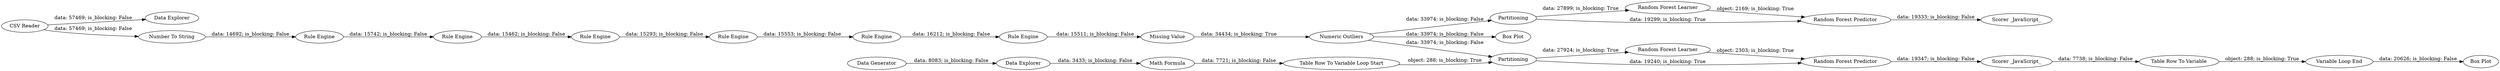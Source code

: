 digraph {
	"-5367720639555346530_864" [label="Math Formula"]
	"-5367720639555346530_886" [label="Rule Engine"]
	"-5367720639555346530_888" [label="Missing Value"]
	"-5367720639555346530_847" [label="Data Explorer"]
	"-5367720639555346530_885" [label="Rule Engine"]
	"-5367720639555346530_848" [label="Random Forest Learner"]
	"-5367720639555346530_865" [label="Data Explorer"]
	"-5367720639555346530_884" [label="Rule Engine"]
	"-5367720639555346530_824" [label="Number To String"]
	"-5367720639555346530_854" [label="Variable Loop End"]
	"-5367720639555346530_870" [label="Random Forest Learner"]
	"-5367720639555346530_883" [label="Rule Engine"]
	"-5367720639555346530_887" [label="Rule Engine"]
	"-5367720639555346530_881" [label="Box Plot"]
	"-5367720639555346530_889" [label="Numeric Outliers"]
	"-5367720639555346530_866" [label="Table Row To Variable Loop Start"]
	"-5367720639555346530_867" [label="Table Row To Variable"]
	"-5367720639555346530_863" [label="Data Generator"]
	"-5367720639555346530_868" [label=Partitioning]
	"-5367720639555346530_871" [label="Random Forest Predictor"]
	"-5367720639555346530_849" [label="Random Forest Predictor"]
	"-5367720639555346530_890" [label="Box Plot"]
	"-5367720639555346530_851" [label=Partitioning]
	"-5367720639555346530_1" [label="CSV Reader"]
	"-5367720639555346530_850" [label="Scorer _JavaScript_"]
	"-5367720639555346530_869" [label="Scorer _JavaScript_"]
	"-5367720639555346530_882" [label="Rule Engine"]
	"-5367720639555346530_867" -> "-5367720639555346530_854" [label="object: 288; is_blocking: True"]
	"-5367720639555346530_886" -> "-5367720639555346530_887" [label="data: 16212; is_blocking: False"]
	"-5367720639555346530_870" -> "-5367720639555346530_871" [label="object: 2169; is_blocking: True"]
	"-5367720639555346530_866" -> "-5367720639555346530_851" [label="object: 288; is_blocking: True"]
	"-5367720639555346530_889" -> "-5367720639555346530_851" [label="data: 33974; is_blocking: False"]
	"-5367720639555346530_848" -> "-5367720639555346530_849" [label="object: 2303; is_blocking: True"]
	"-5367720639555346530_851" -> "-5367720639555346530_848" [label="data: 27924; is_blocking: True"]
	"-5367720639555346530_868" -> "-5367720639555346530_871" [label="data: 19299; is_blocking: True"]
	"-5367720639555346530_888" -> "-5367720639555346530_889" [label="data: 34434; is_blocking: True"]
	"-5367720639555346530_863" -> "-5367720639555346530_865" [label="data: 8083; is_blocking: False"]
	"-5367720639555346530_864" -> "-5367720639555346530_866" [label="data: 7721; is_blocking: False"]
	"-5367720639555346530_889" -> "-5367720639555346530_868" [label="data: 33974; is_blocking: False"]
	"-5367720639555346530_868" -> "-5367720639555346530_870" [label="data: 27899; is_blocking: True"]
	"-5367720639555346530_882" -> "-5367720639555346530_883" [label="data: 15742; is_blocking: False"]
	"-5367720639555346530_854" -> "-5367720639555346530_881" [label="data: 20626; is_blocking: False"]
	"-5367720639555346530_849" -> "-5367720639555346530_850" [label="data: 19347; is_blocking: False"]
	"-5367720639555346530_871" -> "-5367720639555346530_869" [label="data: 19333; is_blocking: False"]
	"-5367720639555346530_889" -> "-5367720639555346530_890" [label="data: 33974; is_blocking: False"]
	"-5367720639555346530_851" -> "-5367720639555346530_849" [label="data: 19240; is_blocking: True"]
	"-5367720639555346530_884" -> "-5367720639555346530_885" [label="data: 15293; is_blocking: False"]
	"-5367720639555346530_865" -> "-5367720639555346530_864" [label="data: 3433; is_blocking: False"]
	"-5367720639555346530_1" -> "-5367720639555346530_847" [label="data: 57469; is_blocking: False"]
	"-5367720639555346530_824" -> "-5367720639555346530_882" [label="data: 14692; is_blocking: False"]
	"-5367720639555346530_850" -> "-5367720639555346530_867" [label="data: 7738; is_blocking: False"]
	"-5367720639555346530_883" -> "-5367720639555346530_884" [label="data: 15462; is_blocking: False"]
	"-5367720639555346530_885" -> "-5367720639555346530_886" [label="data: 15553; is_blocking: False"]
	"-5367720639555346530_887" -> "-5367720639555346530_888" [label="data: 15511; is_blocking: False"]
	"-5367720639555346530_1" -> "-5367720639555346530_824" [label="data: 57469; is_blocking: False"]
	rankdir=LR
}
